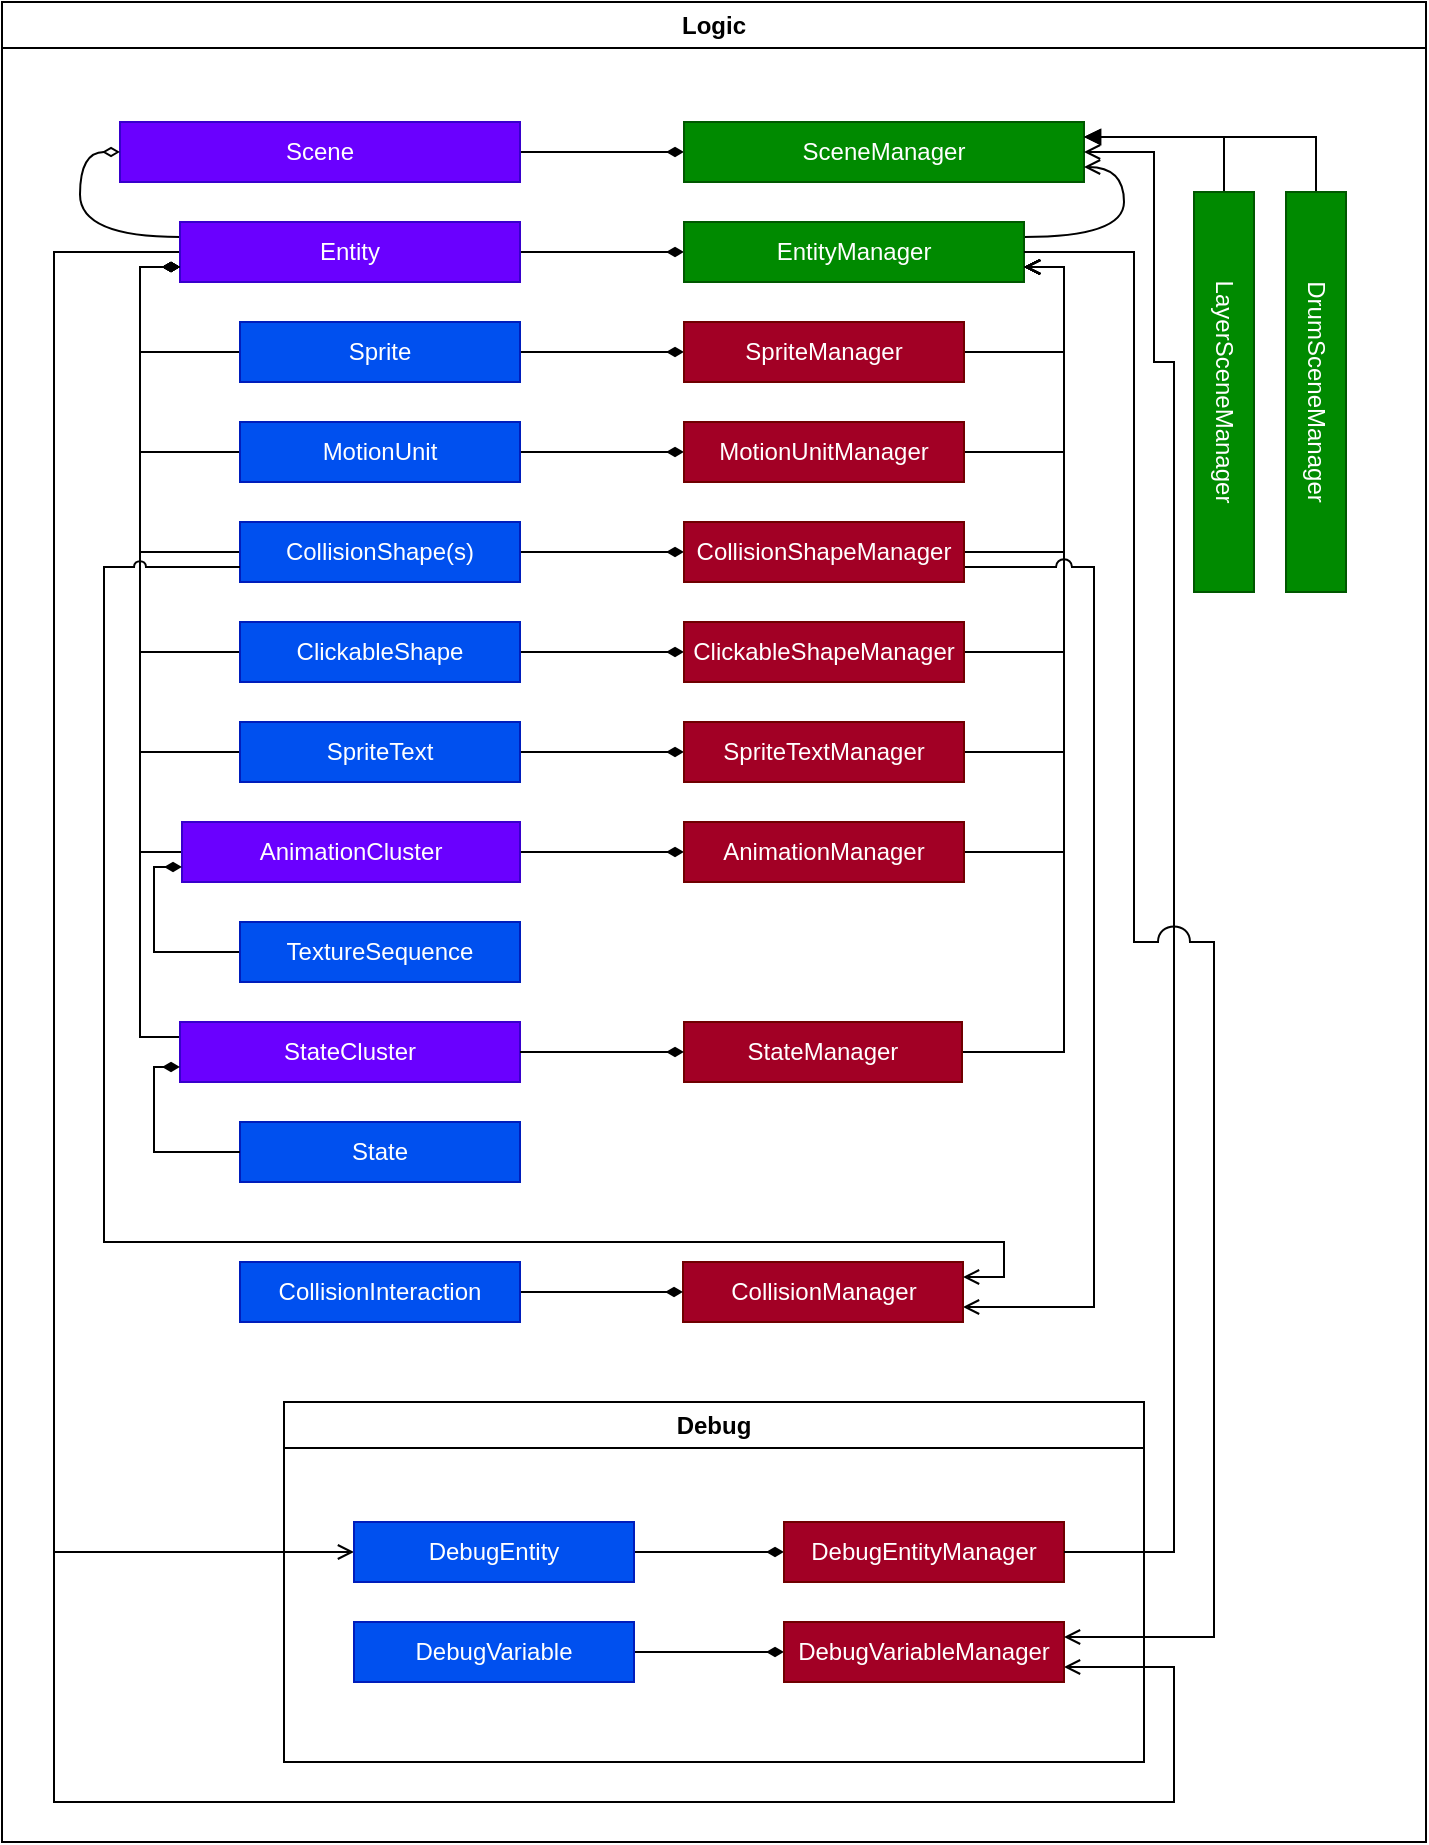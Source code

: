 <mxfile version="21.4.1" type="device">
  <diagram name="Page-1" id="SNCrpFy8A_EMcHuo2bgB">
    <mxGraphModel dx="2025" dy="1093" grid="1" gridSize="10" guides="1" tooltips="1" connect="1" arrows="1" fold="1" page="1" pageScale="1" pageWidth="850" pageHeight="1100" math="0" shadow="0">
      <root>
        <mxCell id="0" />
        <mxCell id="1" parent="0" />
        <mxCell id="5fKAq_-HaxK8y7EM740X-1" value="Logic" style="swimlane;whiteSpace=wrap;html=1;" vertex="1" parent="1">
          <mxGeometry x="84" y="320" width="712" height="920" as="geometry" />
        </mxCell>
        <mxCell id="5fKAq_-HaxK8y7EM740X-2" style="edgeStyle=orthogonalEdgeStyle;rounded=0;orthogonalLoop=1;jettySize=auto;html=1;exitX=1;exitY=0.5;exitDx=0;exitDy=0;entryX=1;entryY=0.75;entryDx=0;entryDy=0;endArrow=open;endFill=0;" edge="1" parent="5fKAq_-HaxK8y7EM740X-1" source="5fKAq_-HaxK8y7EM740X-43" target="5fKAq_-HaxK8y7EM740X-31">
          <mxGeometry relative="1" as="geometry" />
        </mxCell>
        <mxCell id="5fKAq_-HaxK8y7EM740X-3" style="edgeStyle=orthogonalEdgeStyle;rounded=0;orthogonalLoop=1;jettySize=auto;html=1;exitX=1;exitY=0.5;exitDx=0;exitDy=0;entryX=1;entryY=0.75;entryDx=0;entryDy=0;endArrow=open;endFill=0;" edge="1" parent="5fKAq_-HaxK8y7EM740X-1" source="5fKAq_-HaxK8y7EM740X-54" target="5fKAq_-HaxK8y7EM740X-31">
          <mxGeometry relative="1" as="geometry" />
        </mxCell>
        <mxCell id="5fKAq_-HaxK8y7EM740X-4" style="edgeStyle=orthogonalEdgeStyle;rounded=0;orthogonalLoop=1;jettySize=auto;html=1;exitX=1;exitY=0.5;exitDx=0;exitDy=0;entryX=0;entryY=0.5;entryDx=0;entryDy=0;endArrow=diamondThin;endFill=1;" edge="1" parent="5fKAq_-HaxK8y7EM740X-1" source="5fKAq_-HaxK8y7EM740X-5" target="5fKAq_-HaxK8y7EM740X-29">
          <mxGeometry relative="1" as="geometry" />
        </mxCell>
        <mxCell id="5fKAq_-HaxK8y7EM740X-5" value="Scene" style="rounded=0;whiteSpace=wrap;html=1;fillColor=#6a00ff;fontColor=#ffffff;strokeColor=#3700CC;" vertex="1" parent="5fKAq_-HaxK8y7EM740X-1">
          <mxGeometry x="59" y="60" width="200" height="30" as="geometry" />
        </mxCell>
        <mxCell id="5fKAq_-HaxK8y7EM740X-6" style="edgeStyle=orthogonalEdgeStyle;rounded=0;orthogonalLoop=1;jettySize=auto;html=1;exitX=0;exitY=0.25;exitDx=0;exitDy=0;entryX=0;entryY=0.5;entryDx=0;entryDy=0;curved=1;endArrow=diamondThin;endFill=0;" edge="1" parent="5fKAq_-HaxK8y7EM740X-1" source="5fKAq_-HaxK8y7EM740X-10" target="5fKAq_-HaxK8y7EM740X-5">
          <mxGeometry relative="1" as="geometry" />
        </mxCell>
        <mxCell id="5fKAq_-HaxK8y7EM740X-7" style="edgeStyle=orthogonalEdgeStyle;rounded=0;orthogonalLoop=1;jettySize=auto;html=1;exitX=1;exitY=0.5;exitDx=0;exitDy=0;entryX=0;entryY=0.5;entryDx=0;entryDy=0;endArrow=diamondThin;endFill=1;" edge="1" parent="5fKAq_-HaxK8y7EM740X-1" source="5fKAq_-HaxK8y7EM740X-10" target="5fKAq_-HaxK8y7EM740X-31">
          <mxGeometry relative="1" as="geometry" />
        </mxCell>
        <mxCell id="5fKAq_-HaxK8y7EM740X-8" style="edgeStyle=orthogonalEdgeStyle;rounded=0;orthogonalLoop=1;jettySize=auto;html=1;exitX=0;exitY=0.5;exitDx=0;exitDy=0;entryX=0;entryY=0.5;entryDx=0;entryDy=0;endArrow=open;endFill=0;" edge="1" parent="5fKAq_-HaxK8y7EM740X-1" source="5fKAq_-HaxK8y7EM740X-10" target="5fKAq_-HaxK8y7EM740X-59">
          <mxGeometry relative="1" as="geometry">
            <Array as="points">
              <mxPoint x="26" y="125" />
              <mxPoint x="26" y="775" />
            </Array>
          </mxGeometry>
        </mxCell>
        <mxCell id="5fKAq_-HaxK8y7EM740X-9" style="edgeStyle=orthogonalEdgeStyle;rounded=0;orthogonalLoop=1;jettySize=auto;html=1;exitX=0;exitY=0.5;exitDx=0;exitDy=0;endArrow=open;endFill=0;entryX=1;entryY=0.75;entryDx=0;entryDy=0;" edge="1" parent="5fKAq_-HaxK8y7EM740X-1" source="5fKAq_-HaxK8y7EM740X-10" target="5fKAq_-HaxK8y7EM740X-63">
          <mxGeometry relative="1" as="geometry">
            <mxPoint x="586" y="830" as="targetPoint" />
            <Array as="points">
              <mxPoint x="26" y="125" />
              <mxPoint x="26" y="900" />
              <mxPoint x="586" y="900" />
              <mxPoint x="586" y="833" />
            </Array>
          </mxGeometry>
        </mxCell>
        <mxCell id="5fKAq_-HaxK8y7EM740X-10" value="Entity" style="rounded=0;whiteSpace=wrap;html=1;fillColor=#6a00ff;fontColor=#ffffff;strokeColor=#3700CC;" vertex="1" parent="5fKAq_-HaxK8y7EM740X-1">
          <mxGeometry x="89" y="110" width="170" height="30" as="geometry" />
        </mxCell>
        <mxCell id="5fKAq_-HaxK8y7EM740X-11" style="edgeStyle=orthogonalEdgeStyle;rounded=0;orthogonalLoop=1;jettySize=auto;html=1;exitX=0;exitY=0.5;exitDx=0;exitDy=0;entryX=0;entryY=0.75;entryDx=0;entryDy=0;endArrow=diamondThin;endFill=1;" edge="1" parent="5fKAq_-HaxK8y7EM740X-1" source="5fKAq_-HaxK8y7EM740X-13" target="5fKAq_-HaxK8y7EM740X-10">
          <mxGeometry relative="1" as="geometry" />
        </mxCell>
        <mxCell id="5fKAq_-HaxK8y7EM740X-12" style="edgeStyle=orthogonalEdgeStyle;rounded=0;orthogonalLoop=1;jettySize=auto;html=1;exitX=1;exitY=0.5;exitDx=0;exitDy=0;entryX=0;entryY=0.5;entryDx=0;entryDy=0;endArrow=diamondThin;endFill=1;" edge="1" parent="5fKAq_-HaxK8y7EM740X-1" source="5fKAq_-HaxK8y7EM740X-13" target="5fKAq_-HaxK8y7EM740X-33">
          <mxGeometry relative="1" as="geometry" />
        </mxCell>
        <mxCell id="5fKAq_-HaxK8y7EM740X-13" value="Sprite" style="rounded=0;whiteSpace=wrap;html=1;fillColor=#0050ef;fontColor=#ffffff;strokeColor=#001DBC;" vertex="1" parent="5fKAq_-HaxK8y7EM740X-1">
          <mxGeometry x="119" y="160" width="140" height="30" as="geometry" />
        </mxCell>
        <mxCell id="5fKAq_-HaxK8y7EM740X-14" style="edgeStyle=orthogonalEdgeStyle;rounded=0;orthogonalLoop=1;jettySize=auto;html=1;exitX=0;exitY=0.5;exitDx=0;exitDy=0;entryX=0;entryY=0.75;entryDx=0;entryDy=0;endArrow=diamondThin;endFill=1;" edge="1" parent="5fKAq_-HaxK8y7EM740X-1" source="5fKAq_-HaxK8y7EM740X-16" target="5fKAq_-HaxK8y7EM740X-10">
          <mxGeometry relative="1" as="geometry" />
        </mxCell>
        <mxCell id="5fKAq_-HaxK8y7EM740X-15" style="edgeStyle=orthogonalEdgeStyle;rounded=0;orthogonalLoop=1;jettySize=auto;html=1;exitX=1;exitY=0.5;exitDx=0;exitDy=0;entryX=0;entryY=0.5;entryDx=0;entryDy=0;endArrow=diamondThin;endFill=1;" edge="1" parent="5fKAq_-HaxK8y7EM740X-1" source="5fKAq_-HaxK8y7EM740X-16" target="5fKAq_-HaxK8y7EM740X-35">
          <mxGeometry relative="1" as="geometry" />
        </mxCell>
        <mxCell id="5fKAq_-HaxK8y7EM740X-16" value="MotionUnit" style="rounded=0;whiteSpace=wrap;html=1;fillColor=#0050ef;fontColor=#ffffff;strokeColor=#001DBC;" vertex="1" parent="5fKAq_-HaxK8y7EM740X-1">
          <mxGeometry x="119" y="210" width="140" height="30" as="geometry" />
        </mxCell>
        <mxCell id="5fKAq_-HaxK8y7EM740X-17" style="edgeStyle=orthogonalEdgeStyle;rounded=0;orthogonalLoop=1;jettySize=auto;html=1;exitX=0;exitY=0.5;exitDx=0;exitDy=0;entryX=0;entryY=0.75;entryDx=0;entryDy=0;endArrow=diamondThin;endFill=1;" edge="1" parent="5fKAq_-HaxK8y7EM740X-1" source="5fKAq_-HaxK8y7EM740X-19" target="5fKAq_-HaxK8y7EM740X-10">
          <mxGeometry relative="1" as="geometry" />
        </mxCell>
        <mxCell id="5fKAq_-HaxK8y7EM740X-18" style="edgeStyle=orthogonalEdgeStyle;rounded=0;orthogonalLoop=1;jettySize=auto;html=1;exitX=1;exitY=0.5;exitDx=0;exitDy=0;entryX=0;entryY=0.5;entryDx=0;entryDy=0;endArrow=diamondThin;endFill=1;" edge="1" parent="5fKAq_-HaxK8y7EM740X-1" source="5fKAq_-HaxK8y7EM740X-19" target="5fKAq_-HaxK8y7EM740X-38">
          <mxGeometry relative="1" as="geometry" />
        </mxCell>
        <mxCell id="5fKAq_-HaxK8y7EM740X-19" value="CollisionShape(s)" style="rounded=0;whiteSpace=wrap;html=1;fillColor=#0050ef;fontColor=#ffffff;strokeColor=#001DBC;" vertex="1" parent="5fKAq_-HaxK8y7EM740X-1">
          <mxGeometry x="119" y="260" width="140" height="30" as="geometry" />
        </mxCell>
        <mxCell id="5fKAq_-HaxK8y7EM740X-20" style="edgeStyle=orthogonalEdgeStyle;rounded=0;orthogonalLoop=1;jettySize=auto;html=1;exitX=0;exitY=0.5;exitDx=0;exitDy=0;entryX=0;entryY=0.75;entryDx=0;entryDy=0;endArrow=diamondThin;endFill=1;" edge="1" parent="5fKAq_-HaxK8y7EM740X-1" source="5fKAq_-HaxK8y7EM740X-22" target="5fKAq_-HaxK8y7EM740X-10">
          <mxGeometry relative="1" as="geometry" />
        </mxCell>
        <mxCell id="5fKAq_-HaxK8y7EM740X-21" style="edgeStyle=orthogonalEdgeStyle;rounded=0;orthogonalLoop=1;jettySize=auto;html=1;exitX=1;exitY=0.5;exitDx=0;exitDy=0;entryX=0;entryY=0.5;entryDx=0;entryDy=0;endArrow=diamondThin;endFill=1;" edge="1" parent="5fKAq_-HaxK8y7EM740X-1" source="5fKAq_-HaxK8y7EM740X-22" target="5fKAq_-HaxK8y7EM740X-40">
          <mxGeometry relative="1" as="geometry" />
        </mxCell>
        <mxCell id="5fKAq_-HaxK8y7EM740X-22" value="ClickableShape" style="rounded=0;whiteSpace=wrap;html=1;fillColor=#0050ef;fontColor=#ffffff;strokeColor=#001DBC;" vertex="1" parent="5fKAq_-HaxK8y7EM740X-1">
          <mxGeometry x="119" y="310" width="140" height="30" as="geometry" />
        </mxCell>
        <mxCell id="5fKAq_-HaxK8y7EM740X-23" style="edgeStyle=orthogonalEdgeStyle;rounded=0;orthogonalLoop=1;jettySize=auto;html=1;exitX=0;exitY=0.5;exitDx=0;exitDy=0;entryX=0;entryY=0.75;entryDx=0;entryDy=0;endArrow=diamondThin;endFill=1;" edge="1" parent="5fKAq_-HaxK8y7EM740X-1" source="5fKAq_-HaxK8y7EM740X-25" target="5fKAq_-HaxK8y7EM740X-10">
          <mxGeometry relative="1" as="geometry" />
        </mxCell>
        <mxCell id="5fKAq_-HaxK8y7EM740X-24" style="edgeStyle=orthogonalEdgeStyle;rounded=0;orthogonalLoop=1;jettySize=auto;html=1;exitX=1;exitY=0.5;exitDx=0;exitDy=0;entryX=0;entryY=0.5;entryDx=0;entryDy=0;endArrow=diamondThin;endFill=1;" edge="1" parent="5fKAq_-HaxK8y7EM740X-1" source="5fKAq_-HaxK8y7EM740X-25" target="5fKAq_-HaxK8y7EM740X-42">
          <mxGeometry relative="1" as="geometry" />
        </mxCell>
        <mxCell id="5fKAq_-HaxK8y7EM740X-25" value="SpriteText" style="rounded=0;whiteSpace=wrap;html=1;fillColor=#0050ef;fontColor=#ffffff;strokeColor=#001DBC;" vertex="1" parent="5fKAq_-HaxK8y7EM740X-1">
          <mxGeometry x="119" y="360" width="140" height="30" as="geometry" />
        </mxCell>
        <mxCell id="5fKAq_-HaxK8y7EM740X-26" style="edgeStyle=orthogonalEdgeStyle;rounded=0;orthogonalLoop=1;jettySize=auto;html=1;exitX=0;exitY=0.5;exitDx=0;exitDy=0;entryX=0;entryY=0.75;entryDx=0;entryDy=0;endArrow=diamondThin;endFill=1;" edge="1" parent="5fKAq_-HaxK8y7EM740X-1" source="5fKAq_-HaxK8y7EM740X-28" target="5fKAq_-HaxK8y7EM740X-10">
          <mxGeometry relative="1" as="geometry">
            <mxPoint x="-49" y="150" as="targetPoint" />
          </mxGeometry>
        </mxCell>
        <mxCell id="5fKAq_-HaxK8y7EM740X-27" style="edgeStyle=orthogonalEdgeStyle;rounded=0;orthogonalLoop=1;jettySize=auto;html=1;exitX=1;exitY=0.5;exitDx=0;exitDy=0;entryX=0;entryY=0.5;entryDx=0;entryDy=0;endArrow=diamondThin;endFill=1;" edge="1" parent="5fKAq_-HaxK8y7EM740X-1" source="5fKAq_-HaxK8y7EM740X-28" target="5fKAq_-HaxK8y7EM740X-43">
          <mxGeometry relative="1" as="geometry" />
        </mxCell>
        <mxCell id="5fKAq_-HaxK8y7EM740X-28" value="AnimationCluster" style="rounded=0;whiteSpace=wrap;html=1;fillColor=#6a00ff;fontColor=#ffffff;strokeColor=#3700CC;" vertex="1" parent="5fKAq_-HaxK8y7EM740X-1">
          <mxGeometry x="90" y="410" width="169" height="30" as="geometry" />
        </mxCell>
        <mxCell id="5fKAq_-HaxK8y7EM740X-29" value="SceneManager" style="rounded=0;whiteSpace=wrap;html=1;fillColor=#008a00;fontColor=#ffffff;strokeColor=#005700;" vertex="1" parent="5fKAq_-HaxK8y7EM740X-1">
          <mxGeometry x="341" y="60" width="200" height="30" as="geometry" />
        </mxCell>
        <mxCell id="5fKAq_-HaxK8y7EM740X-30" style="edgeStyle=orthogonalEdgeStyle;rounded=0;orthogonalLoop=1;jettySize=auto;html=1;exitX=1;exitY=0.25;exitDx=0;exitDy=0;entryX=1;entryY=0.75;entryDx=0;entryDy=0;curved=1;endArrow=open;endFill=0;" edge="1" parent="5fKAq_-HaxK8y7EM740X-1" source="5fKAq_-HaxK8y7EM740X-31" target="5fKAq_-HaxK8y7EM740X-29">
          <mxGeometry relative="1" as="geometry" />
        </mxCell>
        <mxCell id="5fKAq_-HaxK8y7EM740X-31" value="EntityManager" style="rounded=0;whiteSpace=wrap;html=1;fillColor=#008a00;fontColor=#ffffff;strokeColor=#005700;" vertex="1" parent="5fKAq_-HaxK8y7EM740X-1">
          <mxGeometry x="341" y="110" width="170" height="30" as="geometry" />
        </mxCell>
        <mxCell id="5fKAq_-HaxK8y7EM740X-32" style="edgeStyle=orthogonalEdgeStyle;rounded=0;orthogonalLoop=1;jettySize=auto;html=1;exitX=1;exitY=0.5;exitDx=0;exitDy=0;entryX=1;entryY=0.75;entryDx=0;entryDy=0;endArrow=open;endFill=0;" edge="1" parent="5fKAq_-HaxK8y7EM740X-1" source="5fKAq_-HaxK8y7EM740X-33" target="5fKAq_-HaxK8y7EM740X-31">
          <mxGeometry relative="1" as="geometry" />
        </mxCell>
        <mxCell id="5fKAq_-HaxK8y7EM740X-33" value="SpriteManager" style="rounded=0;whiteSpace=wrap;html=1;fillColor=#a20025;fontColor=#ffffff;strokeColor=#6F0000;" vertex="1" parent="5fKAq_-HaxK8y7EM740X-1">
          <mxGeometry x="341" y="160" width="140" height="30" as="geometry" />
        </mxCell>
        <mxCell id="5fKAq_-HaxK8y7EM740X-34" style="edgeStyle=orthogonalEdgeStyle;rounded=0;orthogonalLoop=1;jettySize=auto;html=1;exitX=1;exitY=0.5;exitDx=0;exitDy=0;entryX=1;entryY=0.75;entryDx=0;entryDy=0;endArrow=open;endFill=0;" edge="1" parent="5fKAq_-HaxK8y7EM740X-1" source="5fKAq_-HaxK8y7EM740X-35" target="5fKAq_-HaxK8y7EM740X-31">
          <mxGeometry relative="1" as="geometry" />
        </mxCell>
        <mxCell id="5fKAq_-HaxK8y7EM740X-35" value="MotionUnitManager" style="rounded=0;whiteSpace=wrap;html=1;fillColor=#a20025;fontColor=#ffffff;strokeColor=#6F0000;" vertex="1" parent="5fKAq_-HaxK8y7EM740X-1">
          <mxGeometry x="341" y="210" width="140" height="30" as="geometry" />
        </mxCell>
        <mxCell id="5fKAq_-HaxK8y7EM740X-36" style="edgeStyle=orthogonalEdgeStyle;rounded=0;orthogonalLoop=1;jettySize=auto;html=1;exitX=1;exitY=0.5;exitDx=0;exitDy=0;entryX=1;entryY=0.75;entryDx=0;entryDy=0;endArrow=open;endFill=0;" edge="1" parent="5fKAq_-HaxK8y7EM740X-1" source="5fKAq_-HaxK8y7EM740X-38" target="5fKAq_-HaxK8y7EM740X-31">
          <mxGeometry relative="1" as="geometry" />
        </mxCell>
        <mxCell id="5fKAq_-HaxK8y7EM740X-37" style="edgeStyle=orthogonalEdgeStyle;rounded=0;orthogonalLoop=1;jettySize=auto;html=1;exitX=1;exitY=0.75;exitDx=0;exitDy=0;endArrow=open;endFill=0;jumpStyle=arc;jumpSize=8;entryX=1;entryY=0.75;entryDx=0;entryDy=0;" edge="1" parent="5fKAq_-HaxK8y7EM740X-1" source="5fKAq_-HaxK8y7EM740X-38" target="5fKAq_-HaxK8y7EM740X-44">
          <mxGeometry relative="1" as="geometry">
            <mxPoint x="546" y="670" as="targetPoint" />
            <Array as="points">
              <mxPoint x="546" y="283" />
              <mxPoint x="546" y="653" />
            </Array>
          </mxGeometry>
        </mxCell>
        <mxCell id="5fKAq_-HaxK8y7EM740X-38" value="CollisionShapeManager" style="rounded=0;whiteSpace=wrap;html=1;fillColor=#a20025;fontColor=#ffffff;strokeColor=#6F0000;" vertex="1" parent="5fKAq_-HaxK8y7EM740X-1">
          <mxGeometry x="341" y="260" width="140" height="30" as="geometry" />
        </mxCell>
        <mxCell id="5fKAq_-HaxK8y7EM740X-39" style="edgeStyle=orthogonalEdgeStyle;rounded=0;orthogonalLoop=1;jettySize=auto;html=1;exitX=1;exitY=0.5;exitDx=0;exitDy=0;entryX=1;entryY=0.75;entryDx=0;entryDy=0;endArrow=open;endFill=0;" edge="1" parent="5fKAq_-HaxK8y7EM740X-1" source="5fKAq_-HaxK8y7EM740X-40" target="5fKAq_-HaxK8y7EM740X-31">
          <mxGeometry relative="1" as="geometry" />
        </mxCell>
        <mxCell id="5fKAq_-HaxK8y7EM740X-40" value="ClickableShapeManager" style="rounded=0;whiteSpace=wrap;html=1;fillColor=#a20025;fontColor=#ffffff;strokeColor=#6F0000;" vertex="1" parent="5fKAq_-HaxK8y7EM740X-1">
          <mxGeometry x="341" y="310" width="140" height="30" as="geometry" />
        </mxCell>
        <mxCell id="5fKAq_-HaxK8y7EM740X-41" style="edgeStyle=orthogonalEdgeStyle;rounded=0;orthogonalLoop=1;jettySize=auto;html=1;exitX=1;exitY=0.5;exitDx=0;exitDy=0;entryX=1;entryY=0.75;entryDx=0;entryDy=0;endArrow=open;endFill=0;" edge="1" parent="5fKAq_-HaxK8y7EM740X-1" source="5fKAq_-HaxK8y7EM740X-42" target="5fKAq_-HaxK8y7EM740X-31">
          <mxGeometry relative="1" as="geometry" />
        </mxCell>
        <mxCell id="5fKAq_-HaxK8y7EM740X-42" value="SpriteTextManager" style="rounded=0;whiteSpace=wrap;html=1;fillColor=#a20025;fontColor=#ffffff;strokeColor=#6F0000;" vertex="1" parent="5fKAq_-HaxK8y7EM740X-1">
          <mxGeometry x="341" y="360" width="140" height="30" as="geometry" />
        </mxCell>
        <mxCell id="5fKAq_-HaxK8y7EM740X-43" value="AnimationManager" style="rounded=0;whiteSpace=wrap;html=1;fillColor=#a20025;fontColor=#ffffff;strokeColor=#6F0000;" vertex="1" parent="5fKAq_-HaxK8y7EM740X-1">
          <mxGeometry x="341" y="410" width="140" height="30" as="geometry" />
        </mxCell>
        <mxCell id="5fKAq_-HaxK8y7EM740X-44" value="CollisionManager" style="rounded=0;whiteSpace=wrap;html=1;fillColor=#a20025;fontColor=#ffffff;strokeColor=#6F0000;" vertex="1" parent="5fKAq_-HaxK8y7EM740X-1">
          <mxGeometry x="340.5" y="630" width="140" height="30" as="geometry" />
        </mxCell>
        <mxCell id="5fKAq_-HaxK8y7EM740X-45" style="edgeStyle=orthogonalEdgeStyle;rounded=0;orthogonalLoop=1;jettySize=auto;html=1;exitX=1;exitY=0.5;exitDx=0;exitDy=0;entryX=0;entryY=0.5;entryDx=0;entryDy=0;endArrow=diamondThin;endFill=1;" edge="1" parent="5fKAq_-HaxK8y7EM740X-1" source="5fKAq_-HaxK8y7EM740X-46" target="5fKAq_-HaxK8y7EM740X-44">
          <mxGeometry relative="1" as="geometry" />
        </mxCell>
        <mxCell id="5fKAq_-HaxK8y7EM740X-46" value="CollisionInteraction" style="rounded=0;whiteSpace=wrap;html=1;fillColor=#0050ef;fontColor=#ffffff;strokeColor=#001DBC;" vertex="1" parent="5fKAq_-HaxK8y7EM740X-1">
          <mxGeometry x="119" y="630" width="140" height="30" as="geometry" />
        </mxCell>
        <mxCell id="5fKAq_-HaxK8y7EM740X-47" style="edgeStyle=orthogonalEdgeStyle;rounded=0;orthogonalLoop=1;jettySize=auto;html=1;exitX=0;exitY=0.5;exitDx=0;exitDy=0;entryX=1;entryY=0.25;entryDx=0;entryDy=0;endArrow=block;endFill=1;" edge="1" parent="5fKAq_-HaxK8y7EM740X-1" source="5fKAq_-HaxK8y7EM740X-48" target="5fKAq_-HaxK8y7EM740X-29">
          <mxGeometry relative="1" as="geometry" />
        </mxCell>
        <mxCell id="5fKAq_-HaxK8y7EM740X-48" value="DrumSceneManager" style="rounded=0;whiteSpace=wrap;html=1;rotation=90;fillColor=#008a00;fontColor=#ffffff;strokeColor=#005700;" vertex="1" parent="5fKAq_-HaxK8y7EM740X-1">
          <mxGeometry x="557" y="180" width="200" height="30" as="geometry" />
        </mxCell>
        <mxCell id="5fKAq_-HaxK8y7EM740X-49" style="edgeStyle=orthogonalEdgeStyle;rounded=0;orthogonalLoop=1;jettySize=auto;html=1;exitX=0;exitY=0.5;exitDx=0;exitDy=0;entryX=1;entryY=0.25;entryDx=0;entryDy=0;endArrow=block;endFill=1;" edge="1" parent="5fKAq_-HaxK8y7EM740X-1" source="5fKAq_-HaxK8y7EM740X-50" target="5fKAq_-HaxK8y7EM740X-29">
          <mxGeometry relative="1" as="geometry">
            <mxPoint x="555" y="80" as="targetPoint" />
          </mxGeometry>
        </mxCell>
        <mxCell id="5fKAq_-HaxK8y7EM740X-50" value="LayerSceneManager" style="rounded=0;whiteSpace=wrap;html=1;rotation=90;fillColor=#008a00;fontColor=#ffffff;strokeColor=#005700;" vertex="1" parent="5fKAq_-HaxK8y7EM740X-1">
          <mxGeometry x="511" y="180" width="200" height="30" as="geometry" />
        </mxCell>
        <mxCell id="5fKAq_-HaxK8y7EM740X-51" style="edgeStyle=orthogonalEdgeStyle;rounded=0;orthogonalLoop=1;jettySize=auto;html=1;exitX=0;exitY=0.25;exitDx=0;exitDy=0;entryX=0;entryY=0.75;entryDx=0;entryDy=0;endArrow=diamondThin;endFill=1;" edge="1" parent="5fKAq_-HaxK8y7EM740X-1" source="5fKAq_-HaxK8y7EM740X-52" target="5fKAq_-HaxK8y7EM740X-10">
          <mxGeometry relative="1" as="geometry" />
        </mxCell>
        <mxCell id="5fKAq_-HaxK8y7EM740X-52" value="StateCluster" style="rounded=0;whiteSpace=wrap;html=1;fillColor=#6a00ff;fontColor=#ffffff;strokeColor=#3700CC;" vertex="1" parent="5fKAq_-HaxK8y7EM740X-1">
          <mxGeometry x="89" y="510" width="170" height="30" as="geometry" />
        </mxCell>
        <mxCell id="5fKAq_-HaxK8y7EM740X-53" value="State" style="rounded=0;whiteSpace=wrap;html=1;fillColor=#0050ef;fontColor=#ffffff;strokeColor=#001DBC;" vertex="1" parent="5fKAq_-HaxK8y7EM740X-1">
          <mxGeometry x="119" y="560" width="140" height="30" as="geometry" />
        </mxCell>
        <mxCell id="5fKAq_-HaxK8y7EM740X-54" value="StateManager" style="rounded=0;whiteSpace=wrap;html=1;fillColor=#a20025;fontColor=#ffffff;strokeColor=#6F0000;" vertex="1" parent="5fKAq_-HaxK8y7EM740X-1">
          <mxGeometry x="341" y="510" width="139" height="30" as="geometry" />
        </mxCell>
        <mxCell id="5fKAq_-HaxK8y7EM740X-55" style="edgeStyle=orthogonalEdgeStyle;rounded=0;orthogonalLoop=1;jettySize=auto;html=1;exitX=0;exitY=0.5;exitDx=0;exitDy=0;entryX=0;entryY=0.75;entryDx=0;entryDy=0;endArrow=diamondThin;endFill=1;" edge="1" parent="5fKAq_-HaxK8y7EM740X-1" source="5fKAq_-HaxK8y7EM740X-53" target="5fKAq_-HaxK8y7EM740X-52">
          <mxGeometry relative="1" as="geometry">
            <Array as="points">
              <mxPoint x="76" y="575" />
              <mxPoint x="76" y="533" />
            </Array>
          </mxGeometry>
        </mxCell>
        <mxCell id="5fKAq_-HaxK8y7EM740X-56" style="edgeStyle=orthogonalEdgeStyle;rounded=0;orthogonalLoop=1;jettySize=auto;html=1;exitX=1;exitY=0.5;exitDx=0;exitDy=0;entryX=0;entryY=0.5;entryDx=0;entryDy=0;endArrow=diamondThin;endFill=1;" edge="1" parent="5fKAq_-HaxK8y7EM740X-1" source="5fKAq_-HaxK8y7EM740X-52" target="5fKAq_-HaxK8y7EM740X-54">
          <mxGeometry relative="1" as="geometry" />
        </mxCell>
        <mxCell id="5fKAq_-HaxK8y7EM740X-57" value="Debug" style="swimlane;whiteSpace=wrap;html=1;" vertex="1" parent="5fKAq_-HaxK8y7EM740X-1">
          <mxGeometry x="141" y="700" width="430" height="180" as="geometry">
            <mxRectangle x="800" y="30" width="70" height="30" as="alternateBounds" />
          </mxGeometry>
        </mxCell>
        <mxCell id="5fKAq_-HaxK8y7EM740X-58" style="edgeStyle=orthogonalEdgeStyle;rounded=0;orthogonalLoop=1;jettySize=auto;html=1;exitX=1;exitY=0.5;exitDx=0;exitDy=0;entryX=0;entryY=0.5;entryDx=0;entryDy=0;endArrow=diamondThin;endFill=1;" edge="1" parent="5fKAq_-HaxK8y7EM740X-57" source="5fKAq_-HaxK8y7EM740X-59" target="5fKAq_-HaxK8y7EM740X-60">
          <mxGeometry relative="1" as="geometry" />
        </mxCell>
        <mxCell id="5fKAq_-HaxK8y7EM740X-59" value="DebugEntity" style="rounded=0;whiteSpace=wrap;html=1;fillColor=#0050ef;fontColor=#ffffff;strokeColor=#001DBC;" vertex="1" parent="5fKAq_-HaxK8y7EM740X-57">
          <mxGeometry x="35" y="60" width="140" height="30" as="geometry" />
        </mxCell>
        <mxCell id="5fKAq_-HaxK8y7EM740X-60" value="DebugEntityManager" style="rounded=0;whiteSpace=wrap;html=1;fillColor=#a20025;fontColor=#ffffff;strokeColor=#6F0000;" vertex="1" parent="5fKAq_-HaxK8y7EM740X-57">
          <mxGeometry x="250" y="60" width="140" height="30" as="geometry" />
        </mxCell>
        <mxCell id="5fKAq_-HaxK8y7EM740X-61" style="edgeStyle=orthogonalEdgeStyle;rounded=0;orthogonalLoop=1;jettySize=auto;html=1;exitX=1;exitY=0.5;exitDx=0;exitDy=0;entryX=0;entryY=0.5;entryDx=0;entryDy=0;endArrow=diamondThin;endFill=1;" edge="1" parent="5fKAq_-HaxK8y7EM740X-57" source="5fKAq_-HaxK8y7EM740X-62" target="5fKAq_-HaxK8y7EM740X-63">
          <mxGeometry relative="1" as="geometry" />
        </mxCell>
        <mxCell id="5fKAq_-HaxK8y7EM740X-62" value="DebugVariable" style="rounded=0;whiteSpace=wrap;html=1;fillColor=#0050ef;fontColor=#ffffff;strokeColor=#001DBC;" vertex="1" parent="5fKAq_-HaxK8y7EM740X-57">
          <mxGeometry x="35" y="110" width="140" height="30" as="geometry" />
        </mxCell>
        <mxCell id="5fKAq_-HaxK8y7EM740X-63" value="DebugVariableManager" style="rounded=0;whiteSpace=wrap;html=1;fillColor=#a20025;fontColor=#ffffff;strokeColor=#6F0000;" vertex="1" parent="5fKAq_-HaxK8y7EM740X-57">
          <mxGeometry x="250" y="110" width="140" height="30" as="geometry" />
        </mxCell>
        <mxCell id="5fKAq_-HaxK8y7EM740X-64" style="edgeStyle=orthogonalEdgeStyle;rounded=0;orthogonalLoop=1;jettySize=auto;html=1;exitX=1;exitY=0.5;exitDx=0;exitDy=0;entryX=1;entryY=0.5;entryDx=0;entryDy=0;endArrow=open;endFill=0;" edge="1" parent="5fKAq_-HaxK8y7EM740X-1" source="5fKAq_-HaxK8y7EM740X-60" target="5fKAq_-HaxK8y7EM740X-29">
          <mxGeometry relative="1" as="geometry">
            <Array as="points">
              <mxPoint x="586" y="775" />
              <mxPoint x="586" y="180" />
              <mxPoint x="576" y="180" />
              <mxPoint x="576" y="75" />
            </Array>
          </mxGeometry>
        </mxCell>
        <mxCell id="5fKAq_-HaxK8y7EM740X-65" style="edgeStyle=orthogonalEdgeStyle;rounded=0;orthogonalLoop=1;jettySize=auto;html=1;exitX=1;exitY=0.5;exitDx=0;exitDy=0;endArrow=open;endFill=0;jumpStyle=arc;jumpSize=16;entryX=1;entryY=0.25;entryDx=0;entryDy=0;" edge="1" parent="5fKAq_-HaxK8y7EM740X-1" source="5fKAq_-HaxK8y7EM740X-31" target="5fKAq_-HaxK8y7EM740X-63">
          <mxGeometry relative="1" as="geometry">
            <mxPoint x="606" y="840" as="targetPoint" />
            <Array as="points">
              <mxPoint x="566" y="125" />
              <mxPoint x="566" y="470" />
              <mxPoint x="606" y="470" />
              <mxPoint x="606" y="818" />
            </Array>
          </mxGeometry>
        </mxCell>
        <mxCell id="5fKAq_-HaxK8y7EM740X-66" style="edgeStyle=orthogonalEdgeStyle;rounded=0;orthogonalLoop=1;jettySize=auto;html=1;exitX=0;exitY=0.5;exitDx=0;exitDy=0;entryX=0;entryY=0.75;entryDx=0;entryDy=0;endArrow=diamondThin;endFill=1;" edge="1" parent="5fKAq_-HaxK8y7EM740X-1" source="5fKAq_-HaxK8y7EM740X-67" target="5fKAq_-HaxK8y7EM740X-28">
          <mxGeometry relative="1" as="geometry">
            <Array as="points">
              <mxPoint x="76" y="475" />
              <mxPoint x="76" y="433" />
            </Array>
          </mxGeometry>
        </mxCell>
        <mxCell id="5fKAq_-HaxK8y7EM740X-67" value="TextureSequence" style="rounded=0;whiteSpace=wrap;html=1;fillColor=#0050ef;fontColor=#ffffff;strokeColor=#001DBC;" vertex="1" parent="5fKAq_-HaxK8y7EM740X-1">
          <mxGeometry x="119" y="460" width="140" height="30" as="geometry" />
        </mxCell>
        <mxCell id="5fKAq_-HaxK8y7EM740X-68" style="edgeStyle=orthogonalEdgeStyle;rounded=0;orthogonalLoop=1;jettySize=auto;html=1;exitX=0;exitY=0.75;exitDx=0;exitDy=0;entryX=1;entryY=0.25;entryDx=0;entryDy=0;endArrow=open;endFill=0;jumpStyle=arc;startSize=8;" edge="1" parent="5fKAq_-HaxK8y7EM740X-1" source="5fKAq_-HaxK8y7EM740X-19" target="5fKAq_-HaxK8y7EM740X-44">
          <mxGeometry relative="1" as="geometry">
            <Array as="points">
              <mxPoint x="51" y="282" />
              <mxPoint x="51" y="620" />
              <mxPoint x="501" y="620" />
              <mxPoint x="501" y="638" />
            </Array>
          </mxGeometry>
        </mxCell>
      </root>
    </mxGraphModel>
  </diagram>
</mxfile>
